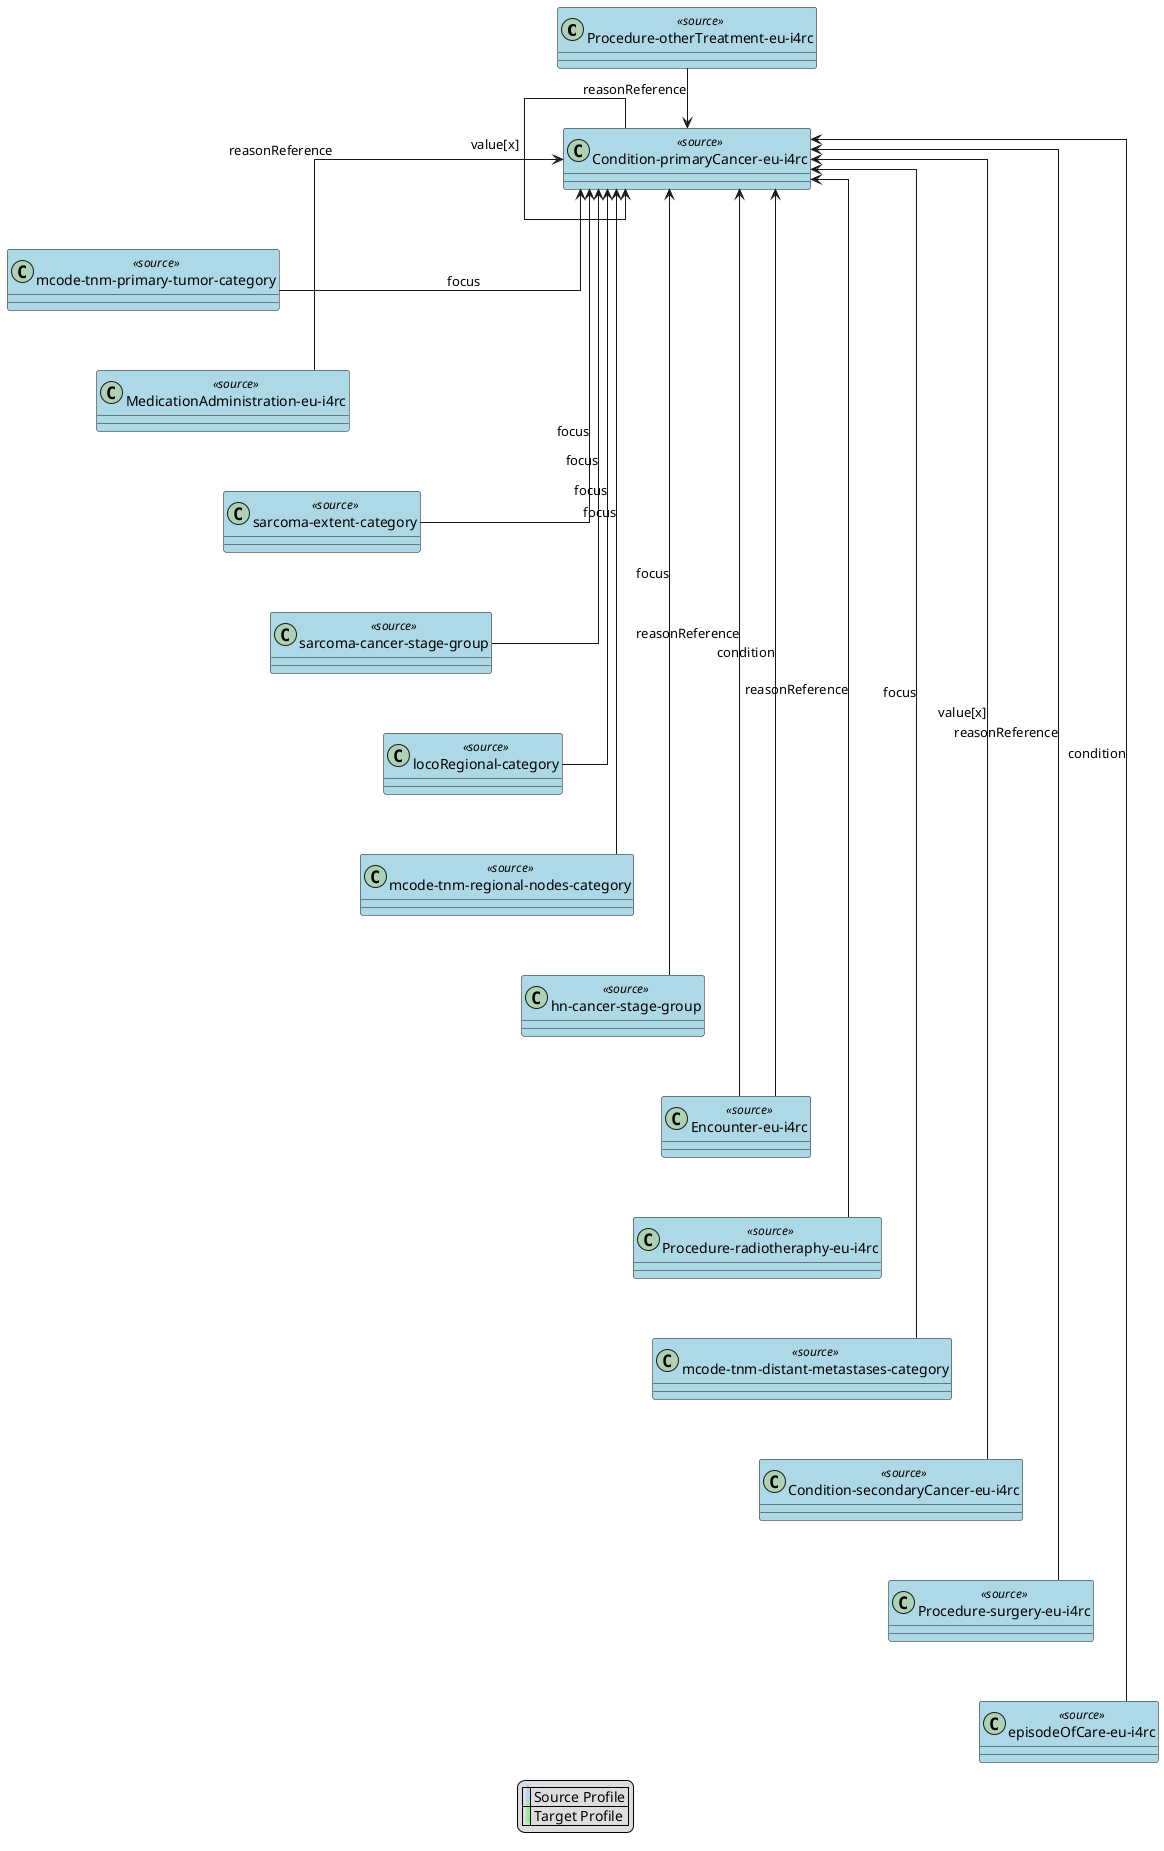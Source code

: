 
@startuml
!define RECTANGLE class
skinparam linetype ortho

skinparam class {
    BackgroundColor<<source>> LightBlue
    BackgroundColor<<target>> LightGreen
}
RECTANGLE ProcedureotherTreatmenteui4rc as "Procedure-otherTreatment-eu-i4rc" <<source>> [[StructureDefinition-Procedure-otherTreatment-eu-i4rc.html]]
RECTANGLE ConditionprimaryCancereui4rc as "Condition-primaryCancer-eu-i4rc" <<source>> [[StructureDefinition-Condition-primaryCancer-eu-i4rc.html]]
RECTANGLE mcodetnmprimarytumorcategory as "mcode-tnm-primary-tumor-category" <<source>> [[StructureDefinition-mcode-tnm-primary-tumor-category.html]]
RECTANGLE MedicationAdministrationeui4rc as "MedicationAdministration-eu-i4rc" <<source>> [[StructureDefinition-MedicationAdministration-eu-i4rc.html]]
RECTANGLE sarcomaextentcategory as "sarcoma-extent-category" <<source>> [[StructureDefinition-sarcoma-extent-category.html]]
RECTANGLE sarcomacancerstagegroup as "sarcoma-cancer-stage-group" <<source>> [[StructureDefinition-sarcoma-cancer-stage-group.html]]
RECTANGLE sarcomalocoRegionalcategory as "locoRegional-category" <<source>> [[StructureDefinition-locoRegional-category.html]]
RECTANGLE mcodetnmregionalnodescategory as "mcode-tnm-regional-nodes-category" <<source>> [[StructureDefinition-mcode-tnm-regional-nodes-category.html]]
RECTANGLE hncancerstagegroup as "hn-cancer-stage-group" <<source>> [[StructureDefinition-hn-cancer-stage-group.html]]
RECTANGLE Encountereui4rc as "Encounter-eu-i4rc" <<source>> [[StructureDefinition-Encounter-eu-i4rc.html]]
RECTANGLE Procedureradiotheraphyeui4rc as "Procedure-radiotheraphy-eu-i4rc" <<source>> [[StructureDefinition-Procedure-radiotheraphy-eu-i4rc.html]]
RECTANGLE mcodetnmdistantmetastasescategory as "mcode-tnm-distant-metastases-category" <<source>> [[StructureDefinition-mcode-tnm-distant-metastases-category.html]]
RECTANGLE ConditionsecondaryCancereui4rc as "Condition-secondaryCancer-eu-i4rc" <<source>> [[StructureDefinition-Condition-secondaryCancer-eu-i4rc.html]]
RECTANGLE Proceduresurgeryeui4rc as "Procedure-surgery-eu-i4rc" <<source>> [[StructureDefinition-Procedure-surgery-eu-i4rc.html]]
RECTANGLE episodeOfCareeui4rc as "episodeOfCare-eu-i4rc" <<source>> [[StructureDefinition-episodeOfCare-eu-i4rc.html]]
ConditionprimaryCancereui4rc --> ConditionprimaryCancereui4rc : "value[x]"
ConditionsecondaryCancereui4rc --> ConditionprimaryCancereui4rc : "value[x]"
Encountereui4rc --> ConditionprimaryCancereui4rc : "reasonReference"
Encountereui4rc --> ConditionprimaryCancereui4rc : "condition"
episodeOfCareeui4rc --> ConditionprimaryCancereui4rc : "condition"
hncancerstagegroup --> ConditionprimaryCancereui4rc : "focus"
mcodetnmdistantmetastasescategory --> ConditionprimaryCancereui4rc : "focus"
mcodetnmprimarytumorcategory --> ConditionprimaryCancereui4rc : "focus"
mcodetnmregionalnodescategory --> ConditionprimaryCancereui4rc : "focus"
MedicationAdministrationeui4rc --> ConditionprimaryCancereui4rc : "reasonReference"
ProcedureotherTreatmenteui4rc --> ConditionprimaryCancereui4rc : "reasonReference"
Procedureradiotheraphyeui4rc --> ConditionprimaryCancereui4rc : "reasonReference"
Proceduresurgeryeui4rc --> ConditionprimaryCancereui4rc : "reasonReference"
sarcomacancerstagegroup --> ConditionprimaryCancereui4rc : "focus"
sarcomaextentcategory --> ConditionprimaryCancereui4rc : "focus"
sarcomalocoRegionalcategory --> ConditionprimaryCancereui4rc : "focus"
ProcedureotherTreatmenteui4rc -[hidden]-> ConditionprimaryCancereui4rc
ConditionprimaryCancereui4rc -[hidden]-> mcodetnmprimarytumorcategory
mcodetnmprimarytumorcategory -[hidden]-> MedicationAdministrationeui4rc
MedicationAdministrationeui4rc -[hidden]-> sarcomaextentcategory
sarcomaextentcategory -[hidden]-> sarcomacancerstagegroup
sarcomacancerstagegroup -[hidden]-> sarcomalocoRegionalcategory
sarcomalocoRegionalcategory -[hidden]-> mcodetnmregionalnodescategory
mcodetnmregionalnodescategory -[hidden]-> hncancerstagegroup
hncancerstagegroup -[hidden]-> Encountereui4rc
Encountereui4rc -[hidden]-> Procedureradiotheraphyeui4rc
Procedureradiotheraphyeui4rc -[hidden]-> mcodetnmdistantmetastasescategory
mcodetnmdistantmetastasescategory -[hidden]-> ConditionsecondaryCancereui4rc
ConditionsecondaryCancereui4rc -[hidden]-> Proceduresurgeryeui4rc
Proceduresurgeryeui4rc -[hidden]-> episodeOfCareeui4rc

legend
  | <back:LightBlue> | Source Profile |
  | <back:LightGreen> | Target Profile |
endlegend

@enduml
